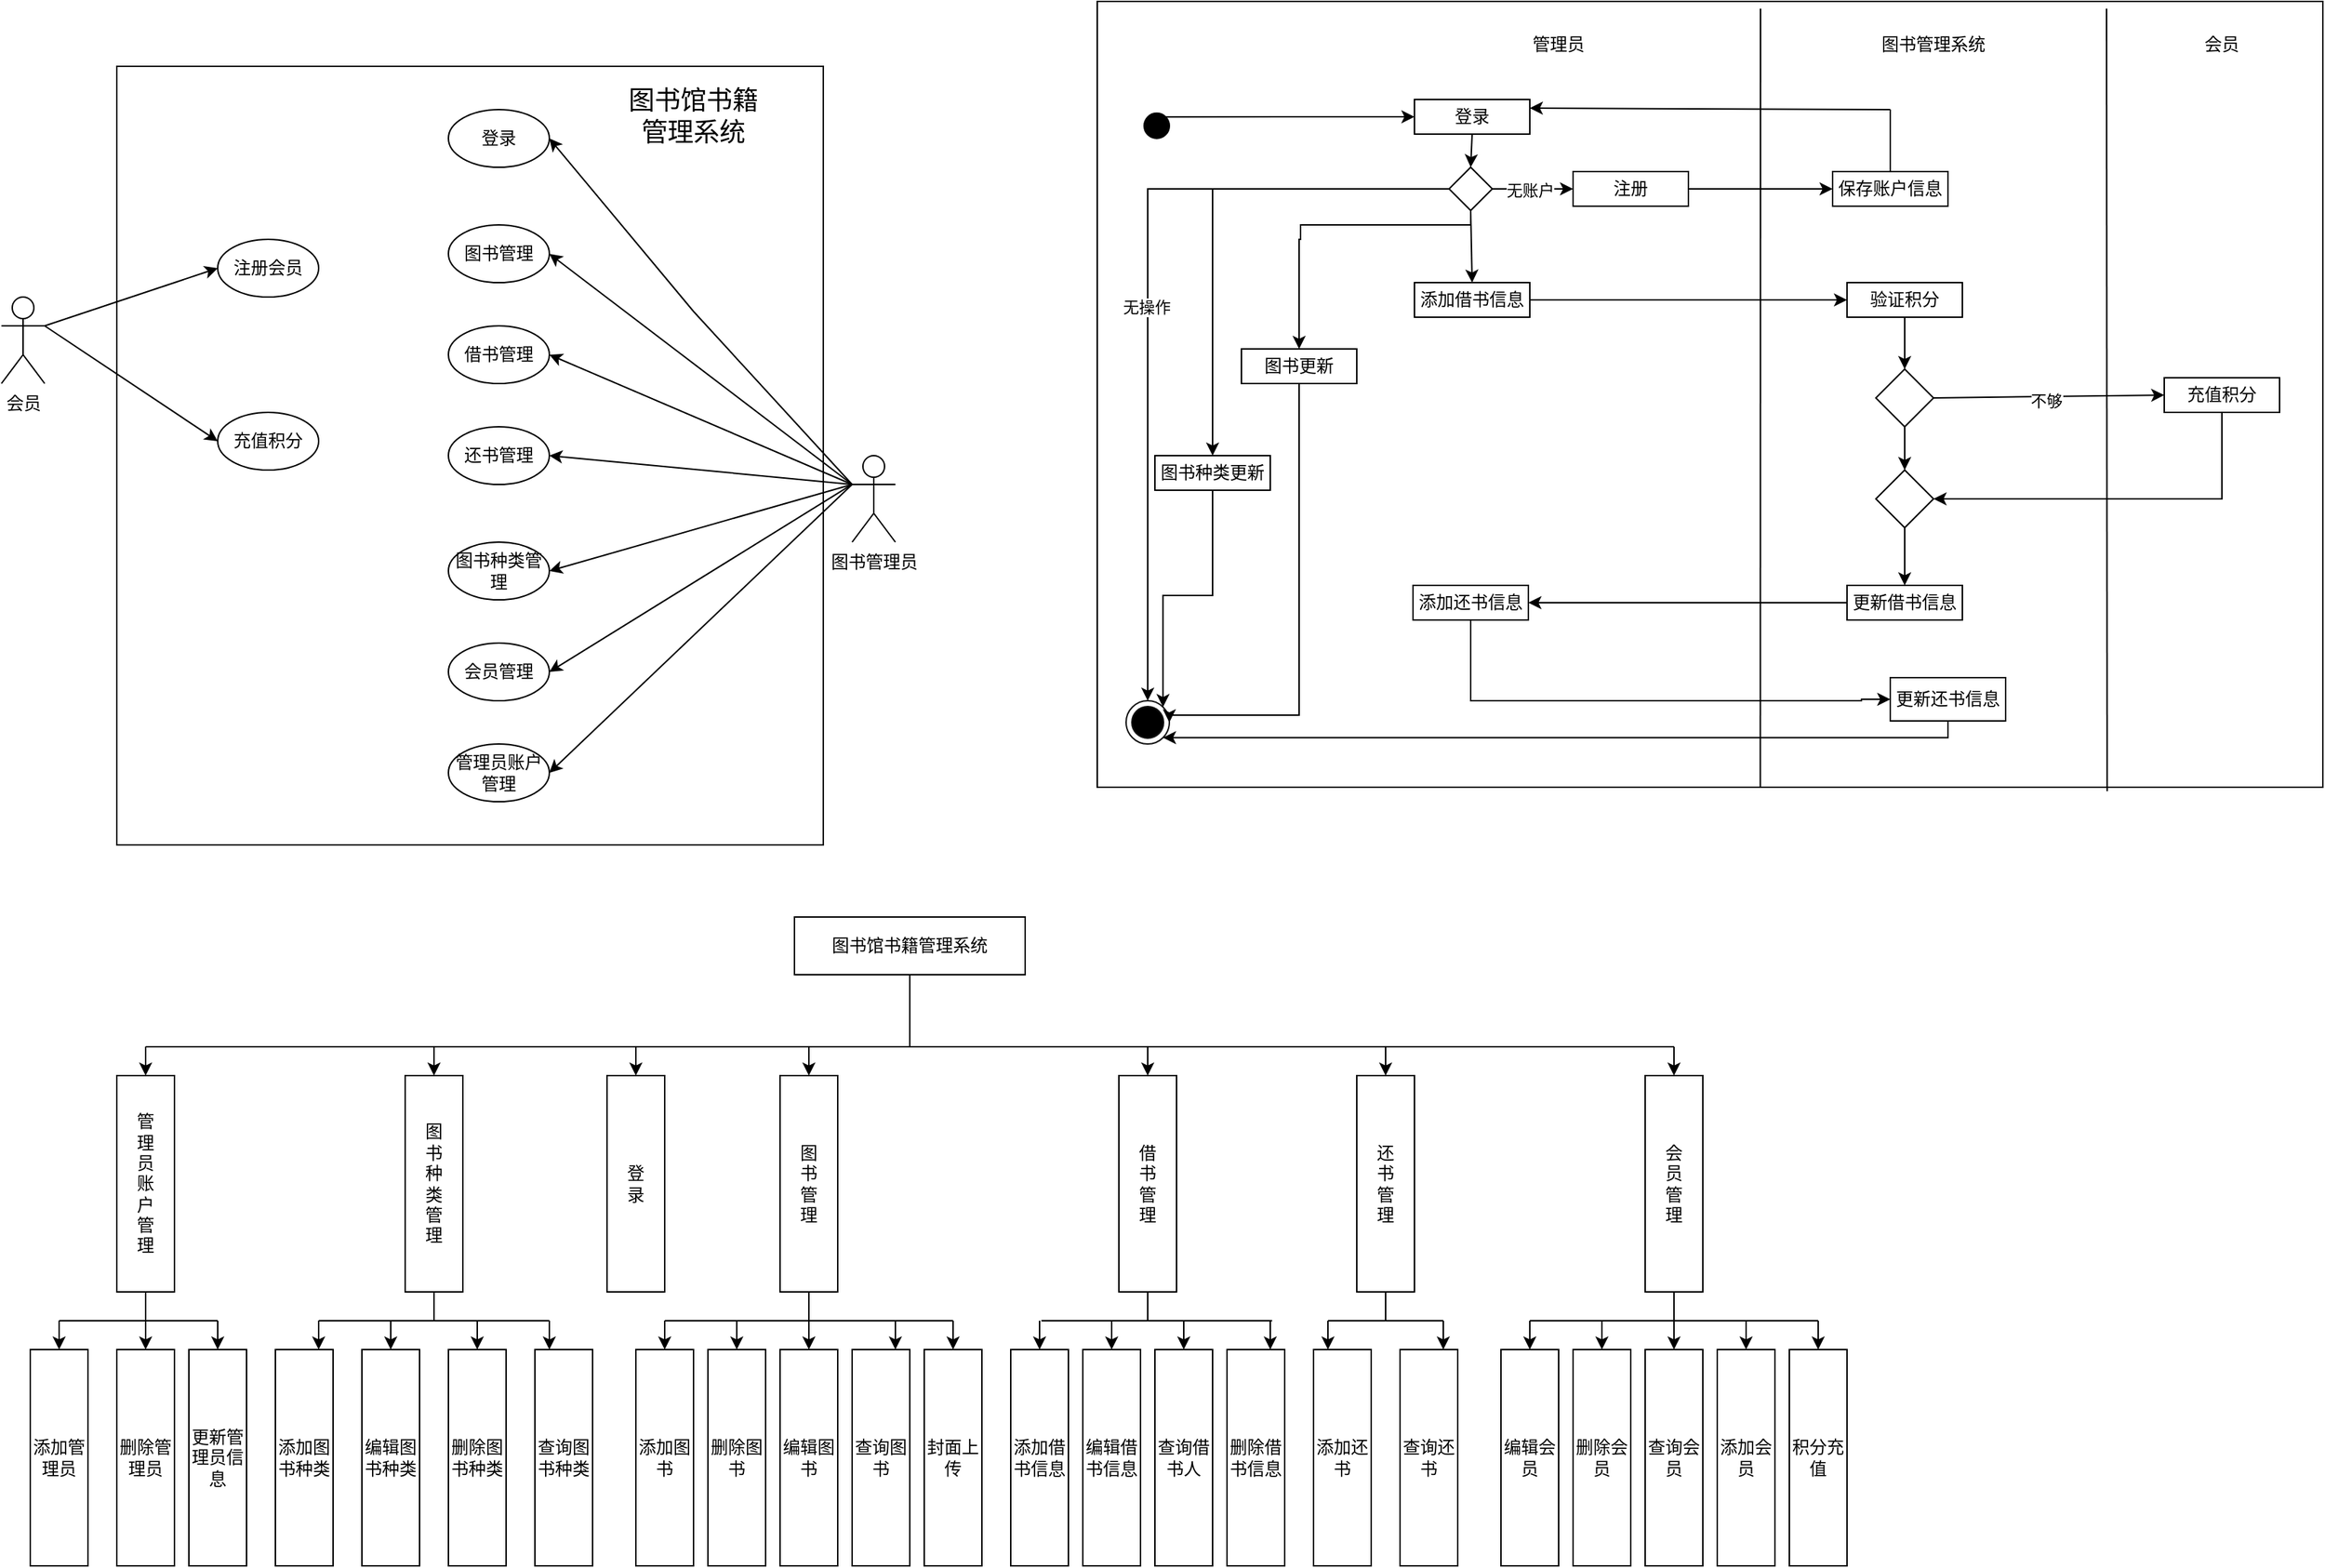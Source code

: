 <mxfile version="24.4.8" type="device">
  <diagram name="第 1 页" id="QSj9gNi2EI720A9MzcVT">
    <mxGraphModel dx="1507" dy="5390" grid="1" gridSize="10" guides="1" tooltips="1" connect="1" arrows="0" fold="1" page="1" pageScale="1" pageWidth="3300" pageHeight="4681" math="0" shadow="0">
      <root>
        <mxCell id="0" />
        <mxCell id="1" parent="0" />
        <mxCell id="DHYdU_vS-8Hj54yX8ZzH-95" value="" style="rounded=0;whiteSpace=wrap;html=1;" vertex="1" parent="1">
          <mxGeometry x="900" y="-5" width="850" height="545" as="geometry" />
        </mxCell>
        <mxCell id="DHYdU_vS-8Hj54yX8ZzH-37" value="" style="rounded=0;whiteSpace=wrap;html=1;" vertex="1" parent="1">
          <mxGeometry x="220" y="40" width="490" height="540" as="geometry" />
        </mxCell>
        <mxCell id="DHYdU_vS-8Hj54yX8ZzH-5" value="会员" style="shape=umlActor;verticalLabelPosition=bottom;verticalAlign=top;html=1;outlineConnect=0;" vertex="1" parent="1">
          <mxGeometry x="140" y="200" width="30" height="60" as="geometry" />
        </mxCell>
        <mxCell id="DHYdU_vS-8Hj54yX8ZzH-7" value="图书管理员" style="shape=umlActor;verticalLabelPosition=bottom;verticalAlign=top;html=1;outlineConnect=0;" vertex="1" parent="1">
          <mxGeometry x="730" y="310" width="30" height="60" as="geometry" />
        </mxCell>
        <mxCell id="DHYdU_vS-8Hj54yX8ZzH-8" value="" style="endArrow=classic;html=1;rounded=0;exitX=1;exitY=0.333;exitDx=0;exitDy=0;exitPerimeter=0;entryX=0;entryY=0.5;entryDx=0;entryDy=0;" edge="1" parent="1" source="DHYdU_vS-8Hj54yX8ZzH-5" target="DHYdU_vS-8Hj54yX8ZzH-10">
          <mxGeometry width="50" height="50" relative="1" as="geometry">
            <mxPoint x="280" y="190" as="sourcePoint" />
            <mxPoint x="288" y="190" as="targetPoint" />
          </mxGeometry>
        </mxCell>
        <mxCell id="DHYdU_vS-8Hj54yX8ZzH-10" value="注册会员" style="ellipse;whiteSpace=wrap;html=1;" vertex="1" parent="1">
          <mxGeometry x="290" y="160" width="70" height="40" as="geometry" />
        </mxCell>
        <mxCell id="DHYdU_vS-8Hj54yX8ZzH-15" value="" style="endArrow=classic;html=1;rounded=0;exitX=1;exitY=0.333;exitDx=0;exitDy=0;exitPerimeter=0;entryX=0;entryY=0.5;entryDx=0;entryDy=0;" edge="1" parent="1" source="DHYdU_vS-8Hj54yX8ZzH-5" target="DHYdU_vS-8Hj54yX8ZzH-16">
          <mxGeometry width="50" height="50" relative="1" as="geometry">
            <mxPoint x="160" y="410" as="sourcePoint" />
            <mxPoint x="210" y="360" as="targetPoint" />
          </mxGeometry>
        </mxCell>
        <mxCell id="DHYdU_vS-8Hj54yX8ZzH-16" value="充值积分" style="ellipse;whiteSpace=wrap;html=1;" vertex="1" parent="1">
          <mxGeometry x="290" y="280" width="70" height="40" as="geometry" />
        </mxCell>
        <mxCell id="DHYdU_vS-8Hj54yX8ZzH-20" value="图书管理" style="ellipse;whiteSpace=wrap;html=1;" vertex="1" parent="1">
          <mxGeometry x="450" y="150" width="70" height="40" as="geometry" />
        </mxCell>
        <mxCell id="DHYdU_vS-8Hj54yX8ZzH-21" value="借书管理" style="ellipse;whiteSpace=wrap;html=1;" vertex="1" parent="1">
          <mxGeometry x="450" y="220" width="70" height="40" as="geometry" />
        </mxCell>
        <mxCell id="DHYdU_vS-8Hj54yX8ZzH-22" value="还书管理" style="ellipse;whiteSpace=wrap;html=1;" vertex="1" parent="1">
          <mxGeometry x="450" y="290" width="70" height="40" as="geometry" />
        </mxCell>
        <mxCell id="DHYdU_vS-8Hj54yX8ZzH-23" value="图书种类管理&lt;span style=&quot;color: rgba(0, 0, 0, 0); font-family: monospace; font-size: 0px; text-align: start; text-wrap: nowrap;&quot;&gt;%3CmxGraphModel%3E%3Croot%3E%3CmxCell%20id%3D%220%22%2F%3E%3CmxCell%20id%3D%221%22%20parent%3D%220%22%2F%3E%3CmxCell%20id%3D%222%22%20value%3D%22%E5%80%9F%E4%B9%A6%E7%AE%A1%E7%90%86%22%20style%3D%22ellipse%3BwhiteSpace%3Dwrap%3Bhtml%3D1%3B%22%20vertex%3D%221%22%20parent%3D%221%22%3E%3CmxGeometry%20x%3D%22450%22%20y%3D%22220%22%20width%3D%2270%22%20height%3D%2240%22%20as%3D%22geometry%22%2F%3E%3C%2FmxCell%3E%3C%2Froot%3E%3C%2FmxGraphModel%3E&lt;/span&gt;" style="ellipse;whiteSpace=wrap;html=1;" vertex="1" parent="1">
          <mxGeometry x="450" y="370" width="70" height="40" as="geometry" />
        </mxCell>
        <mxCell id="DHYdU_vS-8Hj54yX8ZzH-24" value="会员管理" style="ellipse;whiteSpace=wrap;html=1;" vertex="1" parent="1">
          <mxGeometry x="450" y="440" width="70" height="40" as="geometry" />
        </mxCell>
        <mxCell id="DHYdU_vS-8Hj54yX8ZzH-25" value="登录" style="ellipse;whiteSpace=wrap;html=1;" vertex="1" parent="1">
          <mxGeometry x="450" y="70" width="70" height="40" as="geometry" />
        </mxCell>
        <mxCell id="DHYdU_vS-8Hj54yX8ZzH-26" value="管理员账户管理" style="ellipse;whiteSpace=wrap;html=1;" vertex="1" parent="1">
          <mxGeometry x="450" y="510" width="70" height="40" as="geometry" />
        </mxCell>
        <mxCell id="DHYdU_vS-8Hj54yX8ZzH-30" value="" style="endArrow=classic;html=1;rounded=0;exitX=0;exitY=0.333;exitDx=0;exitDy=0;exitPerimeter=0;entryX=1;entryY=0.5;entryDx=0;entryDy=0;" edge="1" parent="1" source="DHYdU_vS-8Hj54yX8ZzH-7" target="DHYdU_vS-8Hj54yX8ZzH-25">
          <mxGeometry width="50" height="50" relative="1" as="geometry">
            <mxPoint x="560" y="140" as="sourcePoint" />
            <mxPoint x="530" y="90" as="targetPoint" />
            <Array as="points">
              <mxPoint x="620" y="210" />
            </Array>
          </mxGeometry>
        </mxCell>
        <mxCell id="DHYdU_vS-8Hj54yX8ZzH-31" value="" style="endArrow=classic;html=1;rounded=0;exitX=0;exitY=0.333;exitDx=0;exitDy=0;exitPerimeter=0;entryX=1;entryY=0.5;entryDx=0;entryDy=0;" edge="1" parent="1" source="DHYdU_vS-8Hj54yX8ZzH-7" target="DHYdU_vS-8Hj54yX8ZzH-20">
          <mxGeometry width="50" height="50" relative="1" as="geometry">
            <mxPoint x="660" y="180" as="sourcePoint" />
            <mxPoint x="710" y="130" as="targetPoint" />
          </mxGeometry>
        </mxCell>
        <mxCell id="DHYdU_vS-8Hj54yX8ZzH-32" value="" style="endArrow=classic;html=1;rounded=0;exitX=0;exitY=0.333;exitDx=0;exitDy=0;exitPerimeter=0;entryX=1;entryY=0.5;entryDx=0;entryDy=0;" edge="1" parent="1" source="DHYdU_vS-8Hj54yX8ZzH-7" target="DHYdU_vS-8Hj54yX8ZzH-21">
          <mxGeometry width="50" height="50" relative="1" as="geometry">
            <mxPoint x="660" y="190" as="sourcePoint" />
            <mxPoint x="710" y="140" as="targetPoint" />
          </mxGeometry>
        </mxCell>
        <mxCell id="DHYdU_vS-8Hj54yX8ZzH-33" value="" style="endArrow=classic;html=1;rounded=0;exitX=0;exitY=0.333;exitDx=0;exitDy=0;exitPerimeter=0;entryX=1;entryY=0.5;entryDx=0;entryDy=0;" edge="1" parent="1" source="DHYdU_vS-8Hj54yX8ZzH-7" target="DHYdU_vS-8Hj54yX8ZzH-22">
          <mxGeometry width="50" height="50" relative="1" as="geometry">
            <mxPoint x="580" y="410" as="sourcePoint" />
            <mxPoint x="630" y="360" as="targetPoint" />
          </mxGeometry>
        </mxCell>
        <mxCell id="DHYdU_vS-8Hj54yX8ZzH-34" value="" style="endArrow=classic;html=1;rounded=0;exitX=0;exitY=0.333;exitDx=0;exitDy=0;exitPerimeter=0;entryX=1;entryY=0.5;entryDx=0;entryDy=0;" edge="1" parent="1" source="DHYdU_vS-8Hj54yX8ZzH-7" target="DHYdU_vS-8Hj54yX8ZzH-23">
          <mxGeometry width="50" height="50" relative="1" as="geometry">
            <mxPoint x="590" y="390" as="sourcePoint" />
            <mxPoint x="640" y="340" as="targetPoint" />
          </mxGeometry>
        </mxCell>
        <mxCell id="DHYdU_vS-8Hj54yX8ZzH-35" value="" style="endArrow=classic;html=1;rounded=0;exitX=0;exitY=0.333;exitDx=0;exitDy=0;exitPerimeter=0;entryX=1;entryY=0.5;entryDx=0;entryDy=0;" edge="1" parent="1" source="DHYdU_vS-8Hj54yX8ZzH-7" target="DHYdU_vS-8Hj54yX8ZzH-24">
          <mxGeometry width="50" height="50" relative="1" as="geometry">
            <mxPoint x="650" y="390" as="sourcePoint" />
            <mxPoint x="700" y="340" as="targetPoint" />
          </mxGeometry>
        </mxCell>
        <mxCell id="DHYdU_vS-8Hj54yX8ZzH-36" value="" style="endArrow=classic;html=1;rounded=0;exitX=0;exitY=0.333;exitDx=0;exitDy=0;exitPerimeter=0;entryX=1;entryY=0.5;entryDx=0;entryDy=0;" edge="1" parent="1" source="DHYdU_vS-8Hj54yX8ZzH-7" target="DHYdU_vS-8Hj54yX8ZzH-26">
          <mxGeometry width="50" height="50" relative="1" as="geometry">
            <mxPoint x="740" y="560" as="sourcePoint" />
            <mxPoint x="790" y="510" as="targetPoint" />
          </mxGeometry>
        </mxCell>
        <mxCell id="DHYdU_vS-8Hj54yX8ZzH-38" value="&lt;font style=&quot;font-size: 18px;&quot;&gt;图书馆书籍管理系统&lt;/font&gt;" style="text;html=1;align=center;verticalAlign=middle;whiteSpace=wrap;rounded=0;" vertex="1" parent="1">
          <mxGeometry x="570" y="60" width="100" height="30" as="geometry" />
        </mxCell>
        <mxCell id="DHYdU_vS-8Hj54yX8ZzH-39" value="" style="ellipse;whiteSpace=wrap;html=1;aspect=fixed;fillColor=#000000;" vertex="1" parent="1">
          <mxGeometry x="932.5" y="72.5" width="17.5" height="17.5" as="geometry" />
        </mxCell>
        <mxCell id="DHYdU_vS-8Hj54yX8ZzH-41" value="" style="ellipse;html=1;shape=endState;fillColor=#000000;strokeColor=#141414;" vertex="1" parent="1">
          <mxGeometry x="920" y="480" width="30" height="30" as="geometry" />
        </mxCell>
        <mxCell id="DHYdU_vS-8Hj54yX8ZzH-43" value="管理员" style="text;html=1;align=center;verticalAlign=middle;whiteSpace=wrap;rounded=0;" vertex="1" parent="1">
          <mxGeometry x="1190" y="10" width="60" height="30" as="geometry" />
        </mxCell>
        <mxCell id="DHYdU_vS-8Hj54yX8ZzH-44" value="图书管理系统" style="text;html=1;align=center;verticalAlign=middle;whiteSpace=wrap;rounded=0;" vertex="1" parent="1">
          <mxGeometry x="1440" y="10" width="80" height="30" as="geometry" />
        </mxCell>
        <mxCell id="DHYdU_vS-8Hj54yX8ZzH-45" value="会员" style="text;html=1;align=center;verticalAlign=middle;whiteSpace=wrap;rounded=0;" vertex="1" parent="1">
          <mxGeometry x="1640" y="10" width="80" height="30" as="geometry" />
        </mxCell>
        <mxCell id="DHYdU_vS-8Hj54yX8ZzH-46" value="" style="endArrow=classic;html=1;rounded=0;exitX=1;exitY=0;exitDx=0;exitDy=0;entryX=0;entryY=0.5;entryDx=0;entryDy=0;" edge="1" parent="1" source="DHYdU_vS-8Hj54yX8ZzH-39" target="DHYdU_vS-8Hj54yX8ZzH-47">
          <mxGeometry width="50" height="50" relative="1" as="geometry">
            <mxPoint x="960" y="80" as="sourcePoint" />
            <mxPoint x="1100" y="74" as="targetPoint" />
          </mxGeometry>
        </mxCell>
        <mxCell id="DHYdU_vS-8Hj54yX8ZzH-47" value="登录" style="rounded=0;whiteSpace=wrap;html=1;" vertex="1" parent="1">
          <mxGeometry x="1120" y="63" width="80" height="24" as="geometry" />
        </mxCell>
        <mxCell id="DHYdU_vS-8Hj54yX8ZzH-48" value="" style="endArrow=classic;html=1;rounded=0;exitX=0.5;exitY=1;exitDx=0;exitDy=0;entryX=0.5;entryY=0;entryDx=0;entryDy=0;" edge="1" parent="1" source="DHYdU_vS-8Hj54yX8ZzH-47" target="DHYdU_vS-8Hj54yX8ZzH-49">
          <mxGeometry width="50" height="50" relative="1" as="geometry">
            <mxPoint x="1240" y="250" as="sourcePoint" />
            <mxPoint x="1160" y="120" as="targetPoint" />
          </mxGeometry>
        </mxCell>
        <mxCell id="DHYdU_vS-8Hj54yX8ZzH-49" value="" style="rhombus;whiteSpace=wrap;html=1;" vertex="1" parent="1">
          <mxGeometry x="1144" y="110" width="30" height="30" as="geometry" />
        </mxCell>
        <mxCell id="DHYdU_vS-8Hj54yX8ZzH-51" value="" style="endArrow=classic;html=1;rounded=0;exitX=1;exitY=0.5;exitDx=0;exitDy=0;entryX=0;entryY=0.5;entryDx=0;entryDy=0;entryPerimeter=0;" edge="1" parent="1" source="DHYdU_vS-8Hj54yX8ZzH-49" target="DHYdU_vS-8Hj54yX8ZzH-52">
          <mxGeometry width="50" height="50" relative="1" as="geometry">
            <mxPoint x="1310" y="190" as="sourcePoint" />
            <mxPoint x="1220" y="125" as="targetPoint" />
          </mxGeometry>
        </mxCell>
        <mxCell id="DHYdU_vS-8Hj54yX8ZzH-53" value="无账户" style="edgeLabel;html=1;align=center;verticalAlign=middle;resizable=0;points=[];" vertex="1" connectable="0" parent="DHYdU_vS-8Hj54yX8ZzH-51">
          <mxGeometry x="-0.082" y="-1" relative="1" as="geometry">
            <mxPoint as="offset" />
          </mxGeometry>
        </mxCell>
        <mxCell id="DHYdU_vS-8Hj54yX8ZzH-52" value="注册" style="rounded=0;whiteSpace=wrap;html=1;" vertex="1" parent="1">
          <mxGeometry x="1230" y="113" width="80" height="24" as="geometry" />
        </mxCell>
        <mxCell id="DHYdU_vS-8Hj54yX8ZzH-56" value="" style="endArrow=classic;html=1;rounded=0;exitX=1;exitY=0.5;exitDx=0;exitDy=0;entryX=0;entryY=0.5;entryDx=0;entryDy=0;" edge="1" parent="1" source="DHYdU_vS-8Hj54yX8ZzH-52" target="DHYdU_vS-8Hj54yX8ZzH-57">
          <mxGeometry width="50" height="50" relative="1" as="geometry">
            <mxPoint x="1430" y="160" as="sourcePoint" />
            <mxPoint x="1420" y="125" as="targetPoint" />
          </mxGeometry>
        </mxCell>
        <mxCell id="DHYdU_vS-8Hj54yX8ZzH-57" value="保存账户信息" style="rounded=0;whiteSpace=wrap;html=1;" vertex="1" parent="1">
          <mxGeometry x="1410" y="113" width="80" height="24" as="geometry" />
        </mxCell>
        <mxCell id="DHYdU_vS-8Hj54yX8ZzH-59" value="" style="endArrow=none;html=1;rounded=0;exitX=0.5;exitY=0;exitDx=0;exitDy=0;" edge="1" parent="1" source="DHYdU_vS-8Hj54yX8ZzH-57">
          <mxGeometry width="50" height="50" relative="1" as="geometry">
            <mxPoint x="1440" y="80" as="sourcePoint" />
            <mxPoint x="1450" y="70" as="targetPoint" />
          </mxGeometry>
        </mxCell>
        <mxCell id="DHYdU_vS-8Hj54yX8ZzH-60" value="" style="endArrow=classic;html=1;rounded=0;entryX=1;entryY=0.25;entryDx=0;entryDy=0;" edge="1" parent="1" target="DHYdU_vS-8Hj54yX8ZzH-47">
          <mxGeometry width="50" height="50" relative="1" as="geometry">
            <mxPoint x="1450" y="70" as="sourcePoint" />
            <mxPoint x="1310" y="-20" as="targetPoint" />
          </mxGeometry>
        </mxCell>
        <mxCell id="DHYdU_vS-8Hj54yX8ZzH-61" value="" style="endArrow=classic;html=1;rounded=0;exitX=0.5;exitY=1;exitDx=0;exitDy=0;entryX=0.5;entryY=0;entryDx=0;entryDy=0;" edge="1" parent="1" source="DHYdU_vS-8Hj54yX8ZzH-49" target="DHYdU_vS-8Hj54yX8ZzH-75">
          <mxGeometry width="50" height="50" relative="1" as="geometry">
            <mxPoint x="1210" y="250" as="sourcePoint" />
            <mxPoint x="1160" y="180" as="targetPoint" />
          </mxGeometry>
        </mxCell>
        <mxCell id="DHYdU_vS-8Hj54yX8ZzH-63" value="" style="endArrow=classic;html=1;rounded=0;exitX=0;exitY=0.5;exitDx=0;exitDy=0;edgeStyle=orthogonalEdgeStyle;entryX=0.5;entryY=0;entryDx=0;entryDy=0;" edge="1" parent="1" source="DHYdU_vS-8Hj54yX8ZzH-49" target="DHYdU_vS-8Hj54yX8ZzH-41">
          <mxGeometry width="50" height="50" relative="1" as="geometry">
            <mxPoint x="1030" y="160" as="sourcePoint" />
            <mxPoint x="930" y="125" as="targetPoint" />
            <Array as="points">
              <mxPoint x="935" y="125" />
            </Array>
          </mxGeometry>
        </mxCell>
        <mxCell id="DHYdU_vS-8Hj54yX8ZzH-97" value="无操作" style="edgeLabel;html=1;align=center;verticalAlign=middle;resizable=0;points=[];" vertex="1" connectable="0" parent="DHYdU_vS-8Hj54yX8ZzH-63">
          <mxGeometry x="0.03" y="-1" relative="1" as="geometry">
            <mxPoint as="offset" />
          </mxGeometry>
        </mxCell>
        <mxCell id="DHYdU_vS-8Hj54yX8ZzH-66" value="" style="endArrow=classic;html=1;rounded=0;exitX=0;exitY=0.5;exitDx=0;exitDy=0;edgeStyle=orthogonalEdgeStyle;entryX=0.5;entryY=0;entryDx=0;entryDy=0;" edge="1" parent="1" source="DHYdU_vS-8Hj54yX8ZzH-49" target="DHYdU_vS-8Hj54yX8ZzH-67">
          <mxGeometry width="50" height="50" relative="1" as="geometry">
            <mxPoint x="1030" y="230" as="sourcePoint" />
            <mxPoint x="980" y="310" as="targetPoint" />
          </mxGeometry>
        </mxCell>
        <mxCell id="DHYdU_vS-8Hj54yX8ZzH-67" value="图书种类更新" style="rounded=0;whiteSpace=wrap;html=1;" vertex="1" parent="1">
          <mxGeometry x="940" y="310" width="80" height="24" as="geometry" />
        </mxCell>
        <mxCell id="DHYdU_vS-8Hj54yX8ZzH-70" value="" style="endArrow=classic;html=1;rounded=0;exitX=0.5;exitY=1;exitDx=0;exitDy=0;edgeStyle=orthogonalEdgeStyle;entryX=0.5;entryY=0;entryDx=0;entryDy=0;" edge="1" parent="1" source="DHYdU_vS-8Hj54yX8ZzH-49" target="DHYdU_vS-8Hj54yX8ZzH-71">
          <mxGeometry width="50" height="50" relative="1" as="geometry">
            <mxPoint x="1020" y="210" as="sourcePoint" />
            <mxPoint x="1040" y="230" as="targetPoint" />
            <Array as="points">
              <mxPoint x="1159" y="150" />
              <mxPoint x="1041" y="150" />
              <mxPoint x="1041" y="160" />
            </Array>
          </mxGeometry>
        </mxCell>
        <mxCell id="DHYdU_vS-8Hj54yX8ZzH-71" value="图书更新" style="rounded=0;whiteSpace=wrap;html=1;" vertex="1" parent="1">
          <mxGeometry x="1000" y="236" width="80" height="24" as="geometry" />
        </mxCell>
        <mxCell id="DHYdU_vS-8Hj54yX8ZzH-72" value="" style="endArrow=classic;html=1;rounded=0;exitX=0.5;exitY=1;exitDx=0;exitDy=0;edgeStyle=orthogonalEdgeStyle;entryX=1;entryY=0;entryDx=0;entryDy=0;" edge="1" parent="1" source="DHYdU_vS-8Hj54yX8ZzH-67" target="DHYdU_vS-8Hj54yX8ZzH-41">
          <mxGeometry width="50" height="50" relative="1" as="geometry">
            <mxPoint x="1040" y="380" as="sourcePoint" />
            <mxPoint x="980" y="500" as="targetPoint" />
          </mxGeometry>
        </mxCell>
        <mxCell id="DHYdU_vS-8Hj54yX8ZzH-73" value="" style="endArrow=classic;html=1;rounded=0;exitX=0.5;exitY=1;exitDx=0;exitDy=0;edgeStyle=orthogonalEdgeStyle;entryX=1;entryY=0.5;entryDx=0;entryDy=0;" edge="1" parent="1" source="DHYdU_vS-8Hj54yX8ZzH-71" target="DHYdU_vS-8Hj54yX8ZzH-41">
          <mxGeometry width="50" height="50" relative="1" as="geometry">
            <mxPoint x="1070" y="380" as="sourcePoint" />
            <mxPoint x="990" y="490" as="targetPoint" />
            <Array as="points">
              <mxPoint x="1040" y="490" />
              <mxPoint x="950" y="490" />
            </Array>
          </mxGeometry>
        </mxCell>
        <mxCell id="DHYdU_vS-8Hj54yX8ZzH-75" value="添加借书信息" style="rounded=0;whiteSpace=wrap;html=1;" vertex="1" parent="1">
          <mxGeometry x="1120" y="190" width="80" height="24" as="geometry" />
        </mxCell>
        <mxCell id="DHYdU_vS-8Hj54yX8ZzH-76" value="" style="endArrow=classic;html=1;rounded=0;exitX=1;exitY=0.5;exitDx=0;exitDy=0;entryX=0;entryY=0.5;entryDx=0;entryDy=0;" edge="1" parent="1" source="DHYdU_vS-8Hj54yX8ZzH-75" target="DHYdU_vS-8Hj54yX8ZzH-77">
          <mxGeometry width="50" height="50" relative="1" as="geometry">
            <mxPoint x="1320" y="250" as="sourcePoint" />
            <mxPoint x="1410" y="200" as="targetPoint" />
          </mxGeometry>
        </mxCell>
        <mxCell id="DHYdU_vS-8Hj54yX8ZzH-77" value="验证积分" style="rounded=0;whiteSpace=wrap;html=1;" vertex="1" parent="1">
          <mxGeometry x="1420" y="190" width="80" height="24" as="geometry" />
        </mxCell>
        <mxCell id="DHYdU_vS-8Hj54yX8ZzH-78" value="" style="endArrow=classic;html=1;rounded=0;entryX=0.5;entryY=0;entryDx=0;entryDy=0;" edge="1" parent="1" target="DHYdU_vS-8Hj54yX8ZzH-79">
          <mxGeometry width="50" height="50" relative="1" as="geometry">
            <mxPoint x="1460" y="360" as="sourcePoint" />
            <mxPoint x="1460" y="290" as="targetPoint" />
          </mxGeometry>
        </mxCell>
        <mxCell id="DHYdU_vS-8Hj54yX8ZzH-79" value="更新借书信息" style="rounded=0;whiteSpace=wrap;html=1;" vertex="1" parent="1">
          <mxGeometry x="1420" y="400" width="80" height="24" as="geometry" />
        </mxCell>
        <mxCell id="DHYdU_vS-8Hj54yX8ZzH-80" value="" style="rhombus;whiteSpace=wrap;html=1;" vertex="1" parent="1">
          <mxGeometry x="1440" y="250" width="40" height="40" as="geometry" />
        </mxCell>
        <mxCell id="DHYdU_vS-8Hj54yX8ZzH-81" value="" style="endArrow=classic;html=1;rounded=0;exitX=0.5;exitY=1;exitDx=0;exitDy=0;entryX=0.5;entryY=0;entryDx=0;entryDy=0;" edge="1" parent="1" source="DHYdU_vS-8Hj54yX8ZzH-77" target="DHYdU_vS-8Hj54yX8ZzH-80">
          <mxGeometry width="50" height="50" relative="1" as="geometry">
            <mxPoint x="1530" y="250" as="sourcePoint" />
            <mxPoint x="1580" y="200" as="targetPoint" />
          </mxGeometry>
        </mxCell>
        <mxCell id="DHYdU_vS-8Hj54yX8ZzH-83" value="" style="endArrow=classic;html=1;rounded=0;exitX=1;exitY=0.5;exitDx=0;exitDy=0;entryX=0;entryY=0.5;entryDx=0;entryDy=0;" edge="1" parent="1" source="DHYdU_vS-8Hj54yX8ZzH-80" target="DHYdU_vS-8Hj54yX8ZzH-84">
          <mxGeometry width="50" height="50" relative="1" as="geometry">
            <mxPoint x="1610" y="280" as="sourcePoint" />
            <mxPoint x="1640" y="270" as="targetPoint" />
          </mxGeometry>
        </mxCell>
        <mxCell id="DHYdU_vS-8Hj54yX8ZzH-88" value="不够" style="edgeLabel;html=1;align=center;verticalAlign=middle;resizable=0;points=[];" vertex="1" connectable="0" parent="DHYdU_vS-8Hj54yX8ZzH-83">
          <mxGeometry x="-0.034" y="-3" relative="1" as="geometry">
            <mxPoint as="offset" />
          </mxGeometry>
        </mxCell>
        <mxCell id="DHYdU_vS-8Hj54yX8ZzH-84" value="充值积分" style="rounded=0;whiteSpace=wrap;html=1;" vertex="1" parent="1">
          <mxGeometry x="1640" y="256" width="80" height="24" as="geometry" />
        </mxCell>
        <mxCell id="DHYdU_vS-8Hj54yX8ZzH-85" value="" style="endArrow=classic;html=1;rounded=0;exitX=0.5;exitY=1;exitDx=0;exitDy=0;edgeStyle=orthogonalEdgeStyle;entryX=1;entryY=0.5;entryDx=0;entryDy=0;" edge="1" parent="1" source="DHYdU_vS-8Hj54yX8ZzH-84" target="DHYdU_vS-8Hj54yX8ZzH-87">
          <mxGeometry width="50" height="50" relative="1" as="geometry">
            <mxPoint x="1730" y="380" as="sourcePoint" />
            <mxPoint x="1500" y="350" as="targetPoint" />
            <Array as="points">
              <mxPoint x="1680" y="340" />
            </Array>
          </mxGeometry>
        </mxCell>
        <mxCell id="DHYdU_vS-8Hj54yX8ZzH-86" value="" style="endArrow=classic;html=1;rounded=0;exitX=0.5;exitY=1;exitDx=0;exitDy=0;" edge="1" parent="1" source="DHYdU_vS-8Hj54yX8ZzH-80">
          <mxGeometry width="50" height="50" relative="1" as="geometry">
            <mxPoint x="1330" y="370" as="sourcePoint" />
            <mxPoint x="1460" y="320" as="targetPoint" />
          </mxGeometry>
        </mxCell>
        <mxCell id="DHYdU_vS-8Hj54yX8ZzH-87" value="" style="rhombus;whiteSpace=wrap;html=1;" vertex="1" parent="1">
          <mxGeometry x="1440" y="320" width="40" height="40" as="geometry" />
        </mxCell>
        <mxCell id="DHYdU_vS-8Hj54yX8ZzH-89" value="" style="endArrow=classic;html=1;rounded=0;exitX=0;exitY=0.5;exitDx=0;exitDy=0;entryX=1;entryY=0.5;entryDx=0;entryDy=0;" edge="1" parent="1" source="DHYdU_vS-8Hj54yX8ZzH-79" target="DHYdU_vS-8Hj54yX8ZzH-90">
          <mxGeometry width="50" height="50" relative="1" as="geometry">
            <mxPoint x="1140" y="430" as="sourcePoint" />
            <mxPoint x="1200" y="412" as="targetPoint" />
          </mxGeometry>
        </mxCell>
        <mxCell id="DHYdU_vS-8Hj54yX8ZzH-90" value="添加还书信息" style="rounded=0;whiteSpace=wrap;html=1;" vertex="1" parent="1">
          <mxGeometry x="1119" y="400" width="80" height="24" as="geometry" />
        </mxCell>
        <mxCell id="DHYdU_vS-8Hj54yX8ZzH-91" value="" style="endArrow=classic;html=1;rounded=0;exitX=0.5;exitY=1;exitDx=0;exitDy=0;edgeStyle=orthogonalEdgeStyle;entryX=0;entryY=0.5;entryDx=0;entryDy=0;" edge="1" parent="1" source="DHYdU_vS-8Hj54yX8ZzH-90" target="DHYdU_vS-8Hj54yX8ZzH-92">
          <mxGeometry width="50" height="50" relative="1" as="geometry">
            <mxPoint x="1190" y="560" as="sourcePoint" />
            <mxPoint x="1420" y="480" as="targetPoint" />
            <Array as="points">
              <mxPoint x="1159" y="480" />
              <mxPoint x="1430" y="480" />
            </Array>
          </mxGeometry>
        </mxCell>
        <mxCell id="DHYdU_vS-8Hj54yX8ZzH-92" value="更新还书信息" style="rounded=0;whiteSpace=wrap;html=1;" vertex="1" parent="1">
          <mxGeometry x="1450" y="464" width="80" height="30" as="geometry" />
        </mxCell>
        <mxCell id="DHYdU_vS-8Hj54yX8ZzH-94" value="" style="endArrow=classic;html=1;rounded=0;exitX=0.5;exitY=1;exitDx=0;exitDy=0;edgeStyle=orthogonalEdgeStyle;entryX=1;entryY=1;entryDx=0;entryDy=0;" edge="1" parent="1" source="DHYdU_vS-8Hj54yX8ZzH-92" target="DHYdU_vS-8Hj54yX8ZzH-41">
          <mxGeometry width="50" height="50" relative="1" as="geometry">
            <mxPoint x="1560" y="580" as="sourcePoint" />
            <mxPoint x="1490" y="520" as="targetPoint" />
          </mxGeometry>
        </mxCell>
        <mxCell id="DHYdU_vS-8Hj54yX8ZzH-99" value="" style="endArrow=none;html=1;rounded=0;exitX=0.541;exitY=1;exitDx=0;exitDy=0;exitPerimeter=0;" edge="1" parent="1" source="DHYdU_vS-8Hj54yX8ZzH-95">
          <mxGeometry width="50" height="50" relative="1" as="geometry">
            <mxPoint x="1310" y="50" as="sourcePoint" />
            <mxPoint x="1360" as="targetPoint" />
          </mxGeometry>
        </mxCell>
        <mxCell id="DHYdU_vS-8Hj54yX8ZzH-100" value="" style="endArrow=none;html=1;rounded=0;exitX=0.824;exitY=1.005;exitDx=0;exitDy=0;exitPerimeter=0;" edge="1" parent="1" source="DHYdU_vS-8Hj54yX8ZzH-95">
          <mxGeometry width="50" height="50" relative="1" as="geometry">
            <mxPoint x="1550" y="50" as="sourcePoint" />
            <mxPoint x="1600" as="targetPoint" />
          </mxGeometry>
        </mxCell>
        <mxCell id="DHYdU_vS-8Hj54yX8ZzH-101" value="图书馆书籍管理系统" style="rounded=0;whiteSpace=wrap;html=1;" vertex="1" parent="1">
          <mxGeometry x="690" y="630" width="160" height="40" as="geometry" />
        </mxCell>
        <mxCell id="DHYdU_vS-8Hj54yX8ZzH-102" value="" style="endArrow=none;html=1;rounded=0;entryX=0.5;entryY=1;entryDx=0;entryDy=0;" edge="1" parent="1" target="DHYdU_vS-8Hj54yX8ZzH-101">
          <mxGeometry width="50" height="50" relative="1" as="geometry">
            <mxPoint x="770" y="720" as="sourcePoint" />
            <mxPoint x="420" y="740" as="targetPoint" />
          </mxGeometry>
        </mxCell>
        <mxCell id="DHYdU_vS-8Hj54yX8ZzH-105" value="管&lt;div&gt;理&lt;/div&gt;&lt;div&gt;员&lt;/div&gt;&lt;div&gt;账&lt;/div&gt;&lt;div&gt;户&lt;/div&gt;&lt;div&gt;管&lt;/div&gt;&lt;div&gt;理&lt;/div&gt;" style="rounded=0;whiteSpace=wrap;html=1;" vertex="1" parent="1">
          <mxGeometry x="220" y="740" width="40" height="150" as="geometry" />
        </mxCell>
        <mxCell id="DHYdU_vS-8Hj54yX8ZzH-106" value="图&lt;div&gt;书&lt;/div&gt;&lt;div&gt;种&lt;/div&gt;&lt;div&gt;类&lt;/div&gt;&lt;div&gt;管&lt;/div&gt;&lt;div&gt;理&lt;/div&gt;" style="rounded=0;whiteSpace=wrap;html=1;" vertex="1" parent="1">
          <mxGeometry x="420" y="740" width="40" height="150" as="geometry" />
        </mxCell>
        <mxCell id="DHYdU_vS-8Hj54yX8ZzH-107" value="图&lt;div&gt;书&lt;/div&gt;&lt;div&gt;管&lt;/div&gt;&lt;div&gt;理&lt;/div&gt;" style="rounded=0;whiteSpace=wrap;html=1;" vertex="1" parent="1">
          <mxGeometry x="680" y="740" width="40" height="150" as="geometry" />
        </mxCell>
        <mxCell id="DHYdU_vS-8Hj54yX8ZzH-108" value="借&lt;div&gt;书&lt;/div&gt;&lt;div&gt;管&lt;/div&gt;&lt;div&gt;理&lt;/div&gt;" style="rounded=0;whiteSpace=wrap;html=1;" vertex="1" parent="1">
          <mxGeometry x="915" y="740" width="40" height="150" as="geometry" />
        </mxCell>
        <mxCell id="DHYdU_vS-8Hj54yX8ZzH-109" value="还&lt;div&gt;书&lt;/div&gt;&lt;div&gt;管&lt;/div&gt;&lt;div&gt;理&lt;/div&gt;" style="rounded=0;whiteSpace=wrap;html=1;" vertex="1" parent="1">
          <mxGeometry x="1080" y="740" width="40" height="150" as="geometry" />
        </mxCell>
        <mxCell id="DHYdU_vS-8Hj54yX8ZzH-110" value="会&lt;div&gt;员&lt;/div&gt;&lt;div&gt;管&lt;/div&gt;&lt;div&gt;理&lt;/div&gt;" style="rounded=0;whiteSpace=wrap;html=1;" vertex="1" parent="1">
          <mxGeometry x="1280" y="740" width="40" height="150" as="geometry" />
        </mxCell>
        <mxCell id="DHYdU_vS-8Hj54yX8ZzH-111" value="" style="endArrow=none;html=1;rounded=0;" edge="1" parent="1">
          <mxGeometry width="50" height="50" relative="1" as="geometry">
            <mxPoint x="240" y="720" as="sourcePoint" />
            <mxPoint x="1300" y="720" as="targetPoint" />
          </mxGeometry>
        </mxCell>
        <mxCell id="DHYdU_vS-8Hj54yX8ZzH-113" value="" style="endArrow=classic;html=1;rounded=0;entryX=0.5;entryY=0;entryDx=0;entryDy=0;" edge="1" parent="1" target="DHYdU_vS-8Hj54yX8ZzH-105">
          <mxGeometry width="50" height="50" relative="1" as="geometry">
            <mxPoint x="240" y="720" as="sourcePoint" />
            <mxPoint x="130" y="750" as="targetPoint" />
          </mxGeometry>
        </mxCell>
        <mxCell id="DHYdU_vS-8Hj54yX8ZzH-114" value="" style="endArrow=classic;html=1;rounded=0;entryX=0.5;entryY=0;entryDx=0;entryDy=0;" edge="1" parent="1" target="DHYdU_vS-8Hj54yX8ZzH-106">
          <mxGeometry width="50" height="50" relative="1" as="geometry">
            <mxPoint x="440" y="720" as="sourcePoint" />
            <mxPoint x="140" y="760" as="targetPoint" />
          </mxGeometry>
        </mxCell>
        <mxCell id="DHYdU_vS-8Hj54yX8ZzH-136" value="" style="endArrow=none;html=1;rounded=0;entryX=0.5;entryY=1;entryDx=0;entryDy=0;" edge="1" parent="1" target="DHYdU_vS-8Hj54yX8ZzH-105">
          <mxGeometry width="50" height="50" relative="1" as="geometry">
            <mxPoint x="240" y="910" as="sourcePoint" />
            <mxPoint x="170" y="940" as="targetPoint" />
          </mxGeometry>
        </mxCell>
        <mxCell id="DHYdU_vS-8Hj54yX8ZzH-137" value="" style="endArrow=none;html=1;rounded=0;" edge="1" parent="1">
          <mxGeometry width="50" height="50" relative="1" as="geometry">
            <mxPoint x="180" y="910" as="sourcePoint" />
            <mxPoint x="290" y="910" as="targetPoint" />
          </mxGeometry>
        </mxCell>
        <mxCell id="DHYdU_vS-8Hj54yX8ZzH-138" value="添加管理员" style="rounded=0;whiteSpace=wrap;html=1;" vertex="1" parent="1">
          <mxGeometry x="160" y="930" width="40" height="150" as="geometry" />
        </mxCell>
        <mxCell id="DHYdU_vS-8Hj54yX8ZzH-139" value="删除管理员&lt;span style=&quot;color: rgba(0, 0, 0, 0); font-family: monospace; font-size: 0px; text-align: start; text-wrap: nowrap;&quot;&gt;%3CmxGraphModel%3E%3Croot%3E%3CmxCell%20id%3D%220%22%2F%3E%3CmxCell%20id%3D%221%22%20parent%3D%220%22%2F%3E%3CmxCell%20id%3D%222%22%20value%3D%22%E6%B7%BB%E5%8A%A0%E7%AE%A1%E7%90%86%E5%91%98%22%20style%3D%22rounded%3D0%3BwhiteSpace%3Dwrap%3Bhtml%3D1%3B%22%20vertex%3D%221%22%20parent%3D%221%22%3E%3CmxGeometry%20x%3D%22180%22%20y%3D%22930%22%20width%3D%2240%22%20height%3D%22150%22%20as%3D%22geometry%22%2F%3E%3C%2FmxCell%3E%3C%2Froot%3E%3C%2FmxGraphModel%3E&lt;/span&gt;" style="rounded=0;whiteSpace=wrap;html=1;" vertex="1" parent="1">
          <mxGeometry x="220" y="930" width="40" height="150" as="geometry" />
        </mxCell>
        <mxCell id="DHYdU_vS-8Hj54yX8ZzH-140" value="更新管理员信息&lt;span style=&quot;color: rgba(0, 0, 0, 0); font-family: monospace; font-size: 0px; text-align: start; text-wrap: nowrap;&quot;&gt;%3CmxGraphModel%3E%3Croot%3E%3CmxCell%20id%3D%220%22%2F%3E%3CmxCell%20id%3D%221%22%20parent%3D%220%22%2F%3E%3CmxCell%20id%3D%222%22%20value%3D%22%E6%B7%BB%E5%8A%A0%E7%AE%A1%E7%90%86%E5%91%98%22%20style%3D%22rounded%3D0%3BwhiteSpace%3Dwrap%3Bhtml%3D1%3B%22%20vertex%3D%221%22%20parent%3D%221%22%3E%3CmxGeometry%20x%3D%22180%22%20y%3D%22930%22%20width%3D%2240%22%20height%3D%22150%22%20as%3D%22geometry%22%2F%3E%3C%2FmxCell%3E%3C%2Froot%3E%3C%2FmxGraphModel%3E&lt;/span&gt;" style="rounded=0;whiteSpace=wrap;html=1;" vertex="1" parent="1">
          <mxGeometry x="270" y="930" width="40" height="150" as="geometry" />
        </mxCell>
        <mxCell id="DHYdU_vS-8Hj54yX8ZzH-141" value="添加图书种类&lt;span style=&quot;color: rgba(0, 0, 0, 0); font-family: monospace; font-size: 0px; text-align: start; text-wrap: nowrap;&quot;&gt;%3CmxGraphModel%3E%3Croot%3E%3CmxCell%20id%3D%220%22%2F%3E%3CmxCell%20id%3D%221%22%20parent%3D%220%22%2F%3E%3CmxCell%20id%3D%222%22%20value%3D%22%E6%9B%B4%E6%96%B0%E7%AE%A1%E7%90%86%E5%91%98%E4%BF%A1%E6%81%AF%26lt%3Bspan%20style%3D%26quot%3Bcolor%3A%20rgba(0%2C%200%2C%200%2C%200)%3B%20font-family%3A%20monospace%3B%20font-size%3A%200px%3B%20text-align%3A%20start%3B%20text-wrap%3A%20nowrap%3B%26quot%3B%26gt%3B%253CmxGraphModel%253E%253Croot%253E%253CmxCell%2520id%253D%25220%2522%252F%253E%253CmxCell%2520id%253D%25221%2522%2520parent%253D%25220%2522%252F%253E%253CmxCell%2520id%253D%25222%2522%2520value%253D%2522%25E6%25B7%25BB%25E5%258A%25A0%25E7%25AE%25A1%25E7%2590%2586%25E5%2591%2598%2522%2520style%253D%2522rounded%253D0%253BwhiteSpace%253Dwrap%253Bhtml%253D1%253B%2522%2520vertex%253D%25221%2522%2520parent%253D%25221%2522%253E%253CmxGeometry%2520x%253D%2522180%2522%2520y%253D%2522930%2522%2520width%253D%252240%2522%2520height%253D%2522150%2522%2520as%253D%2522geometry%2522%252F%253E%253C%252FmxCell%253E%253C%252Froot%253E%253C%252FmxGraphModel%253E%26lt%3B%2Fspan%26gt%3B%22%20style%3D%22rounded%3D0%3BwhiteSpace%3Dwrap%3Bhtml%3D1%3B%22%20vertex%3D%221%22%20parent%3D%221%22%3E%3CmxGeometry%20x%3D%22270%22%20y%3D%22930%22%20width%3D%2240%22%20height%3D%22150%22%20as%3D%22geometry%22%2F%3E%3C%2FmxCell%3E%3C%2Froot%3E%3C%2FmxGraphModel%3E&lt;/span&gt;" style="rounded=0;whiteSpace=wrap;html=1;" vertex="1" parent="1">
          <mxGeometry x="330" y="930" width="40" height="150" as="geometry" />
        </mxCell>
        <mxCell id="DHYdU_vS-8Hj54yX8ZzH-142" value="编辑图书种类&lt;span style=&quot;color: rgba(0, 0, 0, 0); font-family: monospace; font-size: 0px; text-align: start; text-wrap: nowrap;&quot;&gt;%3CmxGraphModel%3E%3Croot%3E%3CmxCell%20id%3D%220%22%2F%3E%3CmxCell%20id%3D%221%22%20parent%3D%220%22%2F%3E%3CmxCell%20id%3D%222%22%20value%3D%22%E6%9B%B4%E6%96%B0%E7%AE%A1%E7%90%86%E5%91%98%E4%BF%A1%E6%81%AF%26lt%3Bspan%20style%3D%26quot%3Bcolor%3A%20rgba(0%2C%200%2C%200%2C%200)%3B%20font-family%3A%20monospace%3B%20font-size%3A%200px%3B%20text-align%3A%20start%3B%20text-wrap%3A%20nowrap%3B%26quot%3B%26gt%3B%253CmxGraphModel%253E%253Croot%253E%253CmxCell%2520id%253D%25220%2522%252F%253E%253CmxCell%2520id%253D%25221%2522%2520parent%253D%25220%2522%252F%253E%253CmxCell%2520id%253D%25222%2522%2520value%253D%2522%25E6%25B7%25BB%25E5%258A%25A0%25E7%25AE%25A1%25E7%2590%2586%25E5%2591%2598%2522%2520style%253D%2522rounded%253D0%253BwhiteSpace%253Dwrap%253Bhtml%253D1%253B%2522%2520vertex%253D%25221%2522%2520parent%253D%25221%2522%253E%253CmxGeometry%2520x%253D%2522180%2522%2520y%253D%2522930%2522%2520width%253D%252240%2522%2520height%253D%2522150%2522%2520as%253D%2522geometry%2522%252F%253E%253C%252FmxCell%253E%253C%252Froot%253E%253C%252FmxGraphModel%253E%26lt%3B%2Fspan%26gt%3B%22%20style%3D%22rounded%3D0%3BwhiteSpace%3Dwrap%3Bhtml%3D1%3B%22%20vertex%3D%221%22%20parent%3D%221%22%3E%3CmxGeometry%20x%3D%22270%22%20y%3D%22930%22%20width%3D%2240%22%20height%3D%22150%22%20as%3D%22geometry%22%2F%3E%3C%2FmxCell%3E%3C%2Froot%3E%3C%2FmxGraphModel%3E&lt;/span&gt;" style="rounded=0;whiteSpace=wrap;html=1;" vertex="1" parent="1">
          <mxGeometry x="390" y="930" width="40" height="150" as="geometry" />
        </mxCell>
        <mxCell id="DHYdU_vS-8Hj54yX8ZzH-143" value="删除图书种类&lt;span style=&quot;color: rgba(0, 0, 0, 0); font-family: monospace; font-size: 0px; text-align: start; text-wrap: nowrap;&quot;&gt;%3CmxGraphModel%3E%3Croot%3E%3CmxCell%20id%3D%220%22%2F%3E%3CmxCell%20id%3D%221%22%20parent%3D%220%22%2F%3E%3CmxCell%20id%3D%222%22%20value%3D%22%E6%9B%B4%E6%96%B0%E7%AE%A1%E7%90%86%E5%91%98%E4%BF%A1%E6%81%AF%26lt%3Bspan%20style%3D%26quot%3Bcolor%3A%20rgba(0%2C%200%2C%200%2C%200)%3B%20font-family%3A%20monospace%3B%20font-size%3A%200px%3B%20text-align%3A%20start%3B%20text-wrap%3A%20nowrap%3B%26quot%3B%26gt%3B%253CmxGraphModel%253E%253Croot%253E%253CmxCell%2520id%253D%25220%2522%252F%253E%253CmxCell%2520id%253D%25221%2522%2520parent%253D%25220%2522%252F%253E%253CmxCell%2520id%253D%25222%2522%2520value%253D%2522%25E6%25B7%25BB%25E5%258A%25A0%25E7%25AE%25A1%25E7%2590%2586%25E5%2591%2598%2522%2520style%253D%2522rounded%253D0%253BwhiteSpace%253Dwrap%253Bhtml%253D1%253B%2522%2520vertex%253D%25221%2522%2520parent%253D%25221%2522%253E%253CmxGeometry%2520x%253D%2522180%2522%2520y%253D%2522930%2522%2520width%253D%252240%2522%2520height%253D%2522150%2522%2520as%253D%2522geometry%2522%252F%253E%253C%252FmxCell%253E%253C%252Froot%253E%253C%252FmxGraphModel%253E%26lt%3B%2Fspan%26gt%3B%22%20style%3D%22rounded%3D0%3BwhiteSpace%3Dwrap%3Bhtml%3D1%3B%22%20vertex%3D%221%22%20parent%3D%221%22%3E%3CmxGeometry%20x%3D%22270%22%20y%3D%22930%22%20width%3D%2240%22%20height%3D%22150%22%20as%3D%22geometry%22%2F%3E%3C%2FmxCell%3E%3C%2Froot%3E%3C%2FmxGraphModel%3E&lt;/span&gt;" style="rounded=0;whiteSpace=wrap;html=1;" vertex="1" parent="1">
          <mxGeometry x="450" y="930" width="40" height="150" as="geometry" />
        </mxCell>
        <mxCell id="DHYdU_vS-8Hj54yX8ZzH-144" value="查询图书种类&lt;span style=&quot;color: rgba(0, 0, 0, 0); font-family: monospace; font-size: 0px; text-align: start; text-wrap: nowrap;&quot;&gt;%3CmxGraphModel%3E%3Croot%3E%3CmxCell%20id%3D%220%22%2F%3E%3CmxCell%20id%3D%221%22%20parent%3D%220%22%2F%3E%3CmxCell%20id%3D%222%22%20value%3D%22%E6%9B%B4%E6%96%B0%E7%AE%A1%E7%90%86%E5%91%98%E4%BF%A1%E6%81%AF%26lt%3Bspan%20style%3D%26quot%3Bcolor%3A%20rgba(0%2C%200%2C%200%2C%200)%3B%20font-family%3A%20monospace%3B%20font-size%3A%200px%3B%20text-align%3A%20start%3B%20text-wrap%3A%20nowrap%3B%26quot%3B%26gt%3B%253CmxGraphModel%253E%253Croot%253E%253CmxCell%2520id%253D%25220%2522%252F%253E%253CmxCell%2520id%253D%25221%2522%2520parent%253D%25220%2522%252F%253E%253CmxCell%2520id%253D%25222%2522%2520value%253D%2522%25E6%25B7%25BB%25E5%258A%25A0%25E7%25AE%25A1%25E7%2590%2586%25E5%2591%2598%2522%2520style%253D%2522rounded%253D0%253BwhiteSpace%253Dwrap%253Bhtml%253D1%253B%2522%2520vertex%253D%25221%2522%2520parent%253D%25221%2522%253E%253CmxGeometry%2520x%253D%2522180%2522%2520y%253D%2522930%2522%2520width%253D%252240%2522%2520height%253D%2522150%2522%2520as%253D%2522geometry%2522%252F%253E%253C%252FmxCell%253E%253C%252Froot%253E%253C%252FmxGraphModel%253E%26lt%3B%2Fspan%26gt%3B%22%20style%3D%22rounded%3D0%3BwhiteSpace%3Dwrap%3Bhtml%3D1%3B%22%20vertex%3D%221%22%20parent%3D%221%22%3E%3CmxGeometry%20x%3D%22270%22%20y%3D%22930%22%20width%3D%2240%22%20height%3D%22150%22%20as%3D%22geometry%22%2F%3E%3C%2FmxCell%3E%3C%2Froot%3E%3C%2FmxGraphModel%3E&lt;/span&gt;" style="rounded=0;whiteSpace=wrap;html=1;" vertex="1" parent="1">
          <mxGeometry x="510" y="930" width="40" height="150" as="geometry" />
        </mxCell>
        <mxCell id="DHYdU_vS-8Hj54yX8ZzH-145" value="添加图书&lt;span style=&quot;color: rgba(0, 0, 0, 0); font-family: monospace; font-size: 0px; text-align: start; text-wrap: nowrap;&quot;&gt;%3CmxGraphModel%3E%3Croot%3E%3CmxCell%20id%3D%220%22%2F%3E%3CmxCell%20id%3D%221%22%20parent%3D%220%22%2F%3E%3CmxCell%20id%3D%222%22%20value%3D%22%E6%9B%B4%E6%96%B0%E7%AE%A1%E7%90%86%E5%91%98%E4%BF%A1%E6%81%AF%26lt%3Bspan%20style%3D%26quot%3Bcolor%3A%20rgba(0%2C%200%2C%200%2C%200)%3B%20font-family%3A%20monospace%3B%20font-size%3A%200px%3B%20text-align%3A%20start%3B%20text-wrap%3A%20nowrap%3B%26quot%3B%26gt%3B%253CmxGraphModel%253E%253Croot%253E%253CmxCell%2520id%253D%25220%2522%252F%253E%253CmxCell%2520id%253D%25221%2522%2520parent%253D%25220%2522%252F%253E%253CmxCell%2520id%253D%25222%2522%2520value%253D%2522%25E6%25B7%25BB%25E5%258A%25A0%25E7%25AE%25A1%25E7%2590%2586%25E5%2591%2598%2522%2520style%253D%2522rounded%253D0%253BwhiteSpace%253Dwrap%253Bhtml%253D1%253B%2522%2520vertex%253D%25221%2522%2520parent%253D%25221%2522%253E%253CmxGeometry%2520x%253D%2522180%2522%2520y%253D%2522930%2522%2520width%253D%252240%2522%2520height%253D%2522150%2522%2520as%253D%2522geometry%2522%252F%253E%253C%252FmxCell%253E%253C%252Froot%253E%253C%252FmxGraphModel%253E%26lt%3B%2Fspan%26gt%3B%22%20style%3D%22rounded%3D0%3BwhiteSpace%3Dwrap%3Bhtml%3D1%3B%22%20vertex%3D%221%22%20parent%3D%221%22%3E%3CmxGeometry%20x%3D%22270%22%20y%3D%22930%22%20width%3D%2240%22%20height%3D%22150%22%20as%3D%22geometry%22%2F%3E%3C%2FmxCell%3E%3C%2Froot%3E%3C%2FmxGraphModel%3E&lt;/span&gt;" style="rounded=0;whiteSpace=wrap;html=1;" vertex="1" parent="1">
          <mxGeometry x="580" y="930" width="40" height="150" as="geometry" />
        </mxCell>
        <mxCell id="DHYdU_vS-8Hj54yX8ZzH-146" value="删除图书&lt;span style=&quot;color: rgba(0, 0, 0, 0); font-family: monospace; font-size: 0px; text-align: start; text-wrap: nowrap;&quot;&gt;%3CmxGraphModel%3E%3Croot%3E%3CmxCell%20id%3D%220%22%2F%3E%3CmxCell%20id%3D%221%22%20parent%3D%220%22%2F%3E%3CmxCell%20id%3D%222%22%20value%3D%22%E6%9B%B4%E6%96%B0%E7%AE%A1%E7%90%86%E5%91%98%E4%BF%A1%E6%81%AF%26lt%3Bspan%20style%3D%26quot%3Bcolor%3A%20rgba(0%2C%200%2C%200%2C%200)%3B%20font-family%3A%20monospace%3B%20font-size%3A%200px%3B%20text-align%3A%20start%3B%20text-wrap%3A%20nowrap%3B%26quot%3B%26gt%3B%253CmxGraphModel%253E%253Croot%253E%253CmxCell%2520id%253D%25220%2522%252F%253E%253CmxCell%2520id%253D%25221%2522%2520parent%253D%25220%2522%252F%253E%253CmxCell%2520id%253D%25222%2522%2520value%253D%2522%25E6%25B7%25BB%25E5%258A%25A0%25E7%25AE%25A1%25E7%2590%2586%25E5%2591%2598%2522%2520style%253D%2522rounded%253D0%253BwhiteSpace%253Dwrap%253Bhtml%253D1%253B%2522%2520vertex%253D%25221%2522%2520parent%253D%25221%2522%253E%253CmxGeometry%2520x%253D%2522180%2522%2520y%253D%2522930%2522%2520width%253D%252240%2522%2520height%253D%2522150%2522%2520as%253D%2522geometry%2522%252F%253E%253C%252FmxCell%253E%253C%252Froot%253E%253C%252FmxGraphModel%253E%26lt%3B%2Fspan%26gt%3B%22%20style%3D%22rounded%3D0%3BwhiteSpace%3Dwrap%3Bhtml%3D1%3B%22%20vertex%3D%221%22%20parent%3D%221%22%3E%3CmxGeometry%20x%3D%22270%22%20y%3D%22930%22%20width%3D%2240%22%20height%3D%22150%22%20as%3D%22geometry%22%2F%3E%3C%2FmxCell%3E%3C%2Froot%3E%3C%2FmxGraphModel%3E&lt;/span&gt;" style="rounded=0;whiteSpace=wrap;html=1;" vertex="1" parent="1">
          <mxGeometry x="630" y="930" width="40" height="150" as="geometry" />
        </mxCell>
        <mxCell id="DHYdU_vS-8Hj54yX8ZzH-147" value="编辑图书&lt;span style=&quot;color: rgba(0, 0, 0, 0); font-family: monospace; font-size: 0px; text-align: start; text-wrap: nowrap;&quot;&gt;%3CmxGraphModel%3E%3Croot%3E%3CmxCell%20id%3D%220%22%2F%3E%3CmxCell%20id%3D%221%22%20parent%3D%220%22%2F%3E%3CmxCell%20id%3D%222%22%20value%3D%22%E6%9B%B4%E6%96%B0%E7%AE%A1%E7%90%86%E5%91%98%E4%BF%A1%E6%81%AF%26lt%3Bspan%20style%3D%26quot%3Bcolor%3A%20rgba(0%2C%200%2C%200%2C%200)%3B%20font-family%3A%20monospace%3B%20font-size%3A%200px%3B%20text-align%3A%20start%3B%20text-wrap%3A%20nowrap%3B%26quot%3B%26gt%3B%253CmxGraphModel%253E%253Croot%253E%253CmxCell%2520id%253D%25220%2522%252F%253E%253CmxCell%2520id%253D%25221%2522%2520parent%253D%25220%2522%252F%253E%253CmxCell%2520id%253D%25222%2522%2520value%253D%2522%25E6%25B7%25BB%25E5%258A%25A0%25E7%25AE%25A1%25E7%2590%2586%25E5%2591%2598%2522%2520style%253D%2522rounded%253D0%253BwhiteSpace%253Dwrap%253Bhtml%253D1%253B%2522%2520vertex%253D%25221%2522%2520parent%253D%25221%2522%253E%253CmxGeometry%2520x%253D%2522180%2522%2520y%253D%2522930%2522%2520width%253D%252240%2522%2520height%253D%2522150%2522%2520as%253D%2522geometry%2522%252F%253E%253C%252FmxCell%253E%253C%252Froot%253E%253C%252FmxGraphModel%253E%26lt%3B%2Fspan%26gt%3B%22%20style%3D%22rounded%3D0%3BwhiteSpace%3Dwrap%3Bhtml%3D1%3B%22%20vertex%3D%221%22%20parent%3D%221%22%3E%3CmxGeometry%20x%3D%22270%22%20y%3D%22930%22%20width%3D%2240%22%20height%3D%22150%22%20as%3D%22geometry%22%2F%3E%3C%2FmxCell%3E%3C%2Froot%3E%3C%2FmxGraphModel%3E&lt;/span&gt;" style="rounded=0;whiteSpace=wrap;html=1;" vertex="1" parent="1">
          <mxGeometry x="680" y="930" width="40" height="150" as="geometry" />
        </mxCell>
        <mxCell id="DHYdU_vS-8Hj54yX8ZzH-148" value="查询图书&lt;span style=&quot;color: rgba(0, 0, 0, 0); font-family: monospace; font-size: 0px; text-align: start; text-wrap: nowrap;&quot;&gt;%3CmxGraphModel%3E%3Croot%3E%3CmxCell%20id%3D%220%22%2F%3E%3CmxCell%20id%3D%221%22%20parent%3D%220%22%2F%3E%3CmxCell%20id%3D%222%22%20value%3D%22%E6%9B%B4%E6%96%B0%E7%AE%A1%E7%90%86%E5%91%98%E4%BF%A1%E6%81%AF%26lt%3Bspan%20style%3D%26quot%3Bcolor%3A%20rgba(0%2C%200%2C%200%2C%200)%3B%20font-family%3A%20monospace%3B%20font-size%3A%200px%3B%20text-align%3A%20start%3B%20text-wrap%3A%20nowrap%3B%26quot%3B%26gt%3B%253CmxGraphModel%253E%253Croot%253E%253CmxCell%2520id%253D%25220%2522%252F%253E%253CmxCell%2520id%253D%25221%2522%2520parent%253D%25220%2522%252F%253E%253CmxCell%2520id%253D%25222%2522%2520value%253D%2522%25E6%25B7%25BB%25E5%258A%25A0%25E7%25AE%25A1%25E7%2590%2586%25E5%2591%2598%2522%2520style%253D%2522rounded%253D0%253BwhiteSpace%253Dwrap%253Bhtml%253D1%253B%2522%2520vertex%253D%25221%2522%2520parent%253D%25221%2522%253E%253CmxGeometry%2520x%253D%2522180%2522%2520y%253D%2522930%2522%2520width%253D%252240%2522%2520height%253D%2522150%2522%2520as%253D%2522geometry%2522%252F%253E%253C%252FmxCell%253E%253C%252Froot%253E%253C%252FmxGraphModel%253E%26lt%3B%2Fspan%26gt%3B%22%20style%3D%22rounded%3D0%3BwhiteSpace%3Dwrap%3Bhtml%3D1%3B%22%20vertex%3D%221%22%20parent%3D%221%22%3E%3CmxGeometry%20x%3D%22270%22%20y%3D%22930%22%20width%3D%2240%22%20height%3D%22150%22%20as%3D%22geometry%22%2F%3E%3C%2FmxCell%3E%3C%2Froot%3E%3C%2FmxGraphModel%3E&lt;/span&gt;" style="rounded=0;whiteSpace=wrap;html=1;" vertex="1" parent="1">
          <mxGeometry x="730" y="930" width="40" height="150" as="geometry" />
        </mxCell>
        <mxCell id="DHYdU_vS-8Hj54yX8ZzH-149" value="封面上传" style="rounded=0;whiteSpace=wrap;html=1;" vertex="1" parent="1">
          <mxGeometry x="780" y="930" width="40" height="150" as="geometry" />
        </mxCell>
        <mxCell id="DHYdU_vS-8Hj54yX8ZzH-150" value="添加借书信息" style="rounded=0;whiteSpace=wrap;html=1;" vertex="1" parent="1">
          <mxGeometry x="840" y="930" width="40" height="150" as="geometry" />
        </mxCell>
        <mxCell id="DHYdU_vS-8Hj54yX8ZzH-151" value="编辑借书信息" style="rounded=0;whiteSpace=wrap;html=1;" vertex="1" parent="1">
          <mxGeometry x="890" y="930" width="40" height="150" as="geometry" />
        </mxCell>
        <mxCell id="DHYdU_vS-8Hj54yX8ZzH-152" value="查询借书人" style="rounded=0;whiteSpace=wrap;html=1;" vertex="1" parent="1">
          <mxGeometry x="940" y="930" width="40" height="150" as="geometry" />
        </mxCell>
        <mxCell id="DHYdU_vS-8Hj54yX8ZzH-153" value="添加还书" style="rounded=0;whiteSpace=wrap;html=1;" vertex="1" parent="1">
          <mxGeometry x="1050" y="930" width="40" height="150" as="geometry" />
        </mxCell>
        <mxCell id="DHYdU_vS-8Hj54yX8ZzH-154" value="删除借书信息" style="rounded=0;whiteSpace=wrap;html=1;" vertex="1" parent="1">
          <mxGeometry x="990" y="930" width="40" height="150" as="geometry" />
        </mxCell>
        <mxCell id="DHYdU_vS-8Hj54yX8ZzH-156" value="查询还书" style="rounded=0;whiteSpace=wrap;html=1;" vertex="1" parent="1">
          <mxGeometry x="1110" y="930" width="40" height="150" as="geometry" />
        </mxCell>
        <mxCell id="DHYdU_vS-8Hj54yX8ZzH-157" value="添加会员" style="rounded=0;whiteSpace=wrap;html=1;" vertex="1" parent="1">
          <mxGeometry x="1330" y="930" width="40" height="150" as="geometry" />
        </mxCell>
        <mxCell id="DHYdU_vS-8Hj54yX8ZzH-158" value="删除会员" style="rounded=0;whiteSpace=wrap;html=1;" vertex="1" parent="1">
          <mxGeometry x="1230" y="930" width="40" height="150" as="geometry" />
        </mxCell>
        <mxCell id="DHYdU_vS-8Hj54yX8ZzH-159" value="查询会员" style="rounded=0;whiteSpace=wrap;html=1;" vertex="1" parent="1">
          <mxGeometry x="1280" y="930" width="40" height="150" as="geometry" />
        </mxCell>
        <mxCell id="DHYdU_vS-8Hj54yX8ZzH-160" value="积分充值" style="rounded=0;whiteSpace=wrap;html=1;" vertex="1" parent="1">
          <mxGeometry x="1380" y="930" width="40" height="150" as="geometry" />
        </mxCell>
        <mxCell id="DHYdU_vS-8Hj54yX8ZzH-161" value="编辑会员" style="rounded=0;whiteSpace=wrap;html=1;" vertex="1" parent="1">
          <mxGeometry x="1180" y="930" width="40" height="150" as="geometry" />
        </mxCell>
        <mxCell id="DHYdU_vS-8Hj54yX8ZzH-162" value="" style="endArrow=classic;html=1;rounded=0;entryX=0.5;entryY=0;entryDx=0;entryDy=0;" edge="1" parent="1" target="DHYdU_vS-8Hj54yX8ZzH-138">
          <mxGeometry width="50" height="50" relative="1" as="geometry">
            <mxPoint x="180" y="910" as="sourcePoint" />
            <mxPoint x="160" y="910" as="targetPoint" />
          </mxGeometry>
        </mxCell>
        <mxCell id="DHYdU_vS-8Hj54yX8ZzH-163" value="" style="endArrow=classic;html=1;rounded=0;entryX=0.5;entryY=0;entryDx=0;entryDy=0;" edge="1" parent="1" target="DHYdU_vS-8Hj54yX8ZzH-139">
          <mxGeometry width="50" height="50" relative="1" as="geometry">
            <mxPoint x="240" y="910" as="sourcePoint" />
            <mxPoint x="190" y="940" as="targetPoint" />
          </mxGeometry>
        </mxCell>
        <mxCell id="DHYdU_vS-8Hj54yX8ZzH-164" value="" style="endArrow=classic;html=1;rounded=0;entryX=0.5;entryY=0;entryDx=0;entryDy=0;" edge="1" parent="1" target="DHYdU_vS-8Hj54yX8ZzH-140">
          <mxGeometry width="50" height="50" relative="1" as="geometry">
            <mxPoint x="290" y="910" as="sourcePoint" />
            <mxPoint x="250" y="940" as="targetPoint" />
          </mxGeometry>
        </mxCell>
        <mxCell id="DHYdU_vS-8Hj54yX8ZzH-165" value="" style="endArrow=none;html=1;rounded=0;" edge="1" parent="1">
          <mxGeometry width="50" height="50" relative="1" as="geometry">
            <mxPoint x="360" y="910" as="sourcePoint" />
            <mxPoint x="520" y="910" as="targetPoint" />
          </mxGeometry>
        </mxCell>
        <mxCell id="DHYdU_vS-8Hj54yX8ZzH-166" value="" style="endArrow=classic;html=1;rounded=0;entryX=0.75;entryY=0;entryDx=0;entryDy=0;" edge="1" parent="1" target="DHYdU_vS-8Hj54yX8ZzH-141">
          <mxGeometry width="50" height="50" relative="1" as="geometry">
            <mxPoint x="360" y="910" as="sourcePoint" />
            <mxPoint x="430" y="900" as="targetPoint" />
          </mxGeometry>
        </mxCell>
        <mxCell id="DHYdU_vS-8Hj54yX8ZzH-167" value="" style="endArrow=classic;html=1;rounded=0;entryX=0.5;entryY=0;entryDx=0;entryDy=0;" edge="1" parent="1" target="DHYdU_vS-8Hj54yX8ZzH-142">
          <mxGeometry width="50" height="50" relative="1" as="geometry">
            <mxPoint x="410" y="910" as="sourcePoint" />
            <mxPoint x="370" y="940" as="targetPoint" />
          </mxGeometry>
        </mxCell>
        <mxCell id="DHYdU_vS-8Hj54yX8ZzH-168" value="" style="endArrow=classic;html=1;rounded=0;entryX=0.5;entryY=0;entryDx=0;entryDy=0;" edge="1" parent="1" target="DHYdU_vS-8Hj54yX8ZzH-143">
          <mxGeometry width="50" height="50" relative="1" as="geometry">
            <mxPoint x="470" y="910" as="sourcePoint" />
            <mxPoint x="420" y="940" as="targetPoint" />
          </mxGeometry>
        </mxCell>
        <mxCell id="DHYdU_vS-8Hj54yX8ZzH-169" value="" style="endArrow=classic;html=1;rounded=0;entryX=0.25;entryY=0;entryDx=0;entryDy=0;" edge="1" parent="1" target="DHYdU_vS-8Hj54yX8ZzH-144">
          <mxGeometry width="50" height="50" relative="1" as="geometry">
            <mxPoint x="520" y="910" as="sourcePoint" />
            <mxPoint x="480" y="940" as="targetPoint" />
          </mxGeometry>
        </mxCell>
        <mxCell id="DHYdU_vS-8Hj54yX8ZzH-174" value="登&lt;div&gt;录&lt;/div&gt;" style="rounded=0;whiteSpace=wrap;html=1;" vertex="1" parent="1">
          <mxGeometry x="560" y="740" width="40" height="150" as="geometry" />
        </mxCell>
        <mxCell id="DHYdU_vS-8Hj54yX8ZzH-175" value="" style="endArrow=classic;html=1;rounded=0;" edge="1" parent="1">
          <mxGeometry width="50" height="50" relative="1" as="geometry">
            <mxPoint x="580" y="720" as="sourcePoint" />
            <mxPoint x="580" y="740" as="targetPoint" />
          </mxGeometry>
        </mxCell>
        <mxCell id="DHYdU_vS-8Hj54yX8ZzH-176" value="" style="endArrow=classic;html=1;rounded=0;entryX=0.5;entryY=0;entryDx=0;entryDy=0;" edge="1" parent="1" target="DHYdU_vS-8Hj54yX8ZzH-107">
          <mxGeometry width="50" height="50" relative="1" as="geometry">
            <mxPoint x="700" y="720" as="sourcePoint" />
            <mxPoint x="810" y="750" as="targetPoint" />
          </mxGeometry>
        </mxCell>
        <mxCell id="DHYdU_vS-8Hj54yX8ZzH-177" value="" style="endArrow=classic;html=1;rounded=0;entryX=0.5;entryY=0;entryDx=0;entryDy=0;" edge="1" parent="1" target="DHYdU_vS-8Hj54yX8ZzH-108">
          <mxGeometry width="50" height="50" relative="1" as="geometry">
            <mxPoint x="935" y="720" as="sourcePoint" />
            <mxPoint x="710" y="750" as="targetPoint" />
          </mxGeometry>
        </mxCell>
        <mxCell id="DHYdU_vS-8Hj54yX8ZzH-178" value="" style="endArrow=classic;html=1;rounded=0;entryX=0.5;entryY=0;entryDx=0;entryDy=0;" edge="1" parent="1" target="DHYdU_vS-8Hj54yX8ZzH-109">
          <mxGeometry width="50" height="50" relative="1" as="geometry">
            <mxPoint x="1100" y="720" as="sourcePoint" />
            <mxPoint x="945" y="750" as="targetPoint" />
          </mxGeometry>
        </mxCell>
        <mxCell id="DHYdU_vS-8Hj54yX8ZzH-179" value="" style="endArrow=classic;html=1;rounded=0;entryX=0.5;entryY=0;entryDx=0;entryDy=0;" edge="1" parent="1" target="DHYdU_vS-8Hj54yX8ZzH-110">
          <mxGeometry width="50" height="50" relative="1" as="geometry">
            <mxPoint x="1300" y="720" as="sourcePoint" />
            <mxPoint x="955" y="760" as="targetPoint" />
          </mxGeometry>
        </mxCell>
        <mxCell id="DHYdU_vS-8Hj54yX8ZzH-180" value="" style="endArrow=none;html=1;rounded=0;" edge="1" parent="1">
          <mxGeometry width="50" height="50" relative="1" as="geometry">
            <mxPoint x="600" y="910" as="sourcePoint" />
            <mxPoint x="800" y="910" as="targetPoint" />
          </mxGeometry>
        </mxCell>
        <mxCell id="DHYdU_vS-8Hj54yX8ZzH-181" value="" style="endArrow=none;html=1;rounded=0;" edge="1" parent="1">
          <mxGeometry width="50" height="50" relative="1" as="geometry">
            <mxPoint x="861.25" y="910" as="sourcePoint" />
            <mxPoint x="1021.25" y="910" as="targetPoint" />
          </mxGeometry>
        </mxCell>
        <mxCell id="DHYdU_vS-8Hj54yX8ZzH-182" value="" style="endArrow=none;html=1;rounded=0;" edge="1" parent="1">
          <mxGeometry width="50" height="50" relative="1" as="geometry">
            <mxPoint x="1060" y="910" as="sourcePoint" />
            <mxPoint x="1140" y="910" as="targetPoint" />
          </mxGeometry>
        </mxCell>
        <mxCell id="DHYdU_vS-8Hj54yX8ZzH-183" value="" style="endArrow=none;html=1;rounded=0;" edge="1" parent="1">
          <mxGeometry width="50" height="50" relative="1" as="geometry">
            <mxPoint x="1200" y="910" as="sourcePoint" />
            <mxPoint x="1400" y="910" as="targetPoint" />
          </mxGeometry>
        </mxCell>
        <mxCell id="DHYdU_vS-8Hj54yX8ZzH-184" value="" style="endArrow=classic;html=1;rounded=0;entryX=0.5;entryY=0;entryDx=0;entryDy=0;" edge="1" parent="1" target="DHYdU_vS-8Hj54yX8ZzH-145">
          <mxGeometry width="50" height="50" relative="1" as="geometry">
            <mxPoint x="600" y="910" as="sourcePoint" />
            <mxPoint x="300" y="940" as="targetPoint" />
          </mxGeometry>
        </mxCell>
        <mxCell id="DHYdU_vS-8Hj54yX8ZzH-185" value="" style="endArrow=classic;html=1;rounded=0;entryX=0.5;entryY=0;entryDx=0;entryDy=0;" edge="1" parent="1" target="DHYdU_vS-8Hj54yX8ZzH-146">
          <mxGeometry width="50" height="50" relative="1" as="geometry">
            <mxPoint x="650" y="910" as="sourcePoint" />
            <mxPoint x="610" y="940" as="targetPoint" />
          </mxGeometry>
        </mxCell>
        <mxCell id="DHYdU_vS-8Hj54yX8ZzH-186" value="" style="endArrow=classic;html=1;rounded=0;entryX=0.5;entryY=0;entryDx=0;entryDy=0;" edge="1" parent="1" target="DHYdU_vS-8Hj54yX8ZzH-147">
          <mxGeometry width="50" height="50" relative="1" as="geometry">
            <mxPoint x="700" y="910" as="sourcePoint" />
            <mxPoint x="660" y="940" as="targetPoint" />
          </mxGeometry>
        </mxCell>
        <mxCell id="DHYdU_vS-8Hj54yX8ZzH-187" value="" style="endArrow=classic;html=1;rounded=0;entryX=0.75;entryY=0;entryDx=0;entryDy=0;" edge="1" parent="1" target="DHYdU_vS-8Hj54yX8ZzH-148">
          <mxGeometry width="50" height="50" relative="1" as="geometry">
            <mxPoint x="760" y="910" as="sourcePoint" />
            <mxPoint x="710" y="940" as="targetPoint" />
          </mxGeometry>
        </mxCell>
        <mxCell id="DHYdU_vS-8Hj54yX8ZzH-188" value="" style="endArrow=classic;html=1;rounded=0;entryX=0.5;entryY=0;entryDx=0;entryDy=0;" edge="1" parent="1" target="DHYdU_vS-8Hj54yX8ZzH-149">
          <mxGeometry width="50" height="50" relative="1" as="geometry">
            <mxPoint x="800" y="910" as="sourcePoint" />
            <mxPoint x="770" y="940" as="targetPoint" />
          </mxGeometry>
        </mxCell>
        <mxCell id="DHYdU_vS-8Hj54yX8ZzH-189" value="" style="endArrow=classic;html=1;rounded=0;entryX=0.5;entryY=0;entryDx=0;entryDy=0;" edge="1" parent="1" target="DHYdU_vS-8Hj54yX8ZzH-150">
          <mxGeometry width="50" height="50" relative="1" as="geometry">
            <mxPoint x="860" y="910" as="sourcePoint" />
            <mxPoint x="810" y="940" as="targetPoint" />
          </mxGeometry>
        </mxCell>
        <mxCell id="DHYdU_vS-8Hj54yX8ZzH-190" value="" style="endArrow=classic;html=1;rounded=0;entryX=0.5;entryY=0;entryDx=0;entryDy=0;" edge="1" parent="1" target="DHYdU_vS-8Hj54yX8ZzH-151">
          <mxGeometry width="50" height="50" relative="1" as="geometry">
            <mxPoint x="910" y="910" as="sourcePoint" />
            <mxPoint x="870" y="940" as="targetPoint" />
          </mxGeometry>
        </mxCell>
        <mxCell id="DHYdU_vS-8Hj54yX8ZzH-191" value="" style="endArrow=classic;html=1;rounded=0;entryX=0.5;entryY=0;entryDx=0;entryDy=0;" edge="1" parent="1" target="DHYdU_vS-8Hj54yX8ZzH-152">
          <mxGeometry width="50" height="50" relative="1" as="geometry">
            <mxPoint x="960" y="910" as="sourcePoint" />
            <mxPoint x="920" y="940" as="targetPoint" />
          </mxGeometry>
        </mxCell>
        <mxCell id="DHYdU_vS-8Hj54yX8ZzH-192" value="" style="endArrow=classic;html=1;rounded=0;entryX=0.75;entryY=0;entryDx=0;entryDy=0;" edge="1" parent="1" target="DHYdU_vS-8Hj54yX8ZzH-154">
          <mxGeometry width="50" height="50" relative="1" as="geometry">
            <mxPoint x="1020" y="910" as="sourcePoint" />
            <mxPoint x="970" y="940" as="targetPoint" />
          </mxGeometry>
        </mxCell>
        <mxCell id="DHYdU_vS-8Hj54yX8ZzH-193" value="" style="endArrow=classic;html=1;rounded=0;entryX=0.25;entryY=0;entryDx=0;entryDy=0;" edge="1" parent="1" target="DHYdU_vS-8Hj54yX8ZzH-153">
          <mxGeometry width="50" height="50" relative="1" as="geometry">
            <mxPoint x="1060" y="910" as="sourcePoint" />
            <mxPoint x="1030" y="940" as="targetPoint" />
          </mxGeometry>
        </mxCell>
        <mxCell id="DHYdU_vS-8Hj54yX8ZzH-194" value="" style="endArrow=classic;html=1;rounded=0;entryX=0.75;entryY=0;entryDx=0;entryDy=0;" edge="1" parent="1" target="DHYdU_vS-8Hj54yX8ZzH-156">
          <mxGeometry width="50" height="50" relative="1" as="geometry">
            <mxPoint x="1140" y="910" as="sourcePoint" />
            <mxPoint x="1070" y="940" as="targetPoint" />
          </mxGeometry>
        </mxCell>
        <mxCell id="DHYdU_vS-8Hj54yX8ZzH-195" value="" style="endArrow=classic;html=1;rounded=0;entryX=0.5;entryY=0;entryDx=0;entryDy=0;" edge="1" parent="1" target="DHYdU_vS-8Hj54yX8ZzH-161">
          <mxGeometry width="50" height="50" relative="1" as="geometry">
            <mxPoint x="1200" y="910" as="sourcePoint" />
            <mxPoint x="1150" y="940" as="targetPoint" />
          </mxGeometry>
        </mxCell>
        <mxCell id="DHYdU_vS-8Hj54yX8ZzH-196" value="" style="endArrow=classic;html=1;rounded=0;entryX=0.5;entryY=0;entryDx=0;entryDy=0;" edge="1" parent="1" target="DHYdU_vS-8Hj54yX8ZzH-158">
          <mxGeometry width="50" height="50" relative="1" as="geometry">
            <mxPoint x="1250" y="910" as="sourcePoint" />
            <mxPoint x="1210" y="940" as="targetPoint" />
          </mxGeometry>
        </mxCell>
        <mxCell id="DHYdU_vS-8Hj54yX8ZzH-197" value="" style="endArrow=classic;html=1;rounded=0;entryX=0.5;entryY=0;entryDx=0;entryDy=0;" edge="1" parent="1" target="DHYdU_vS-8Hj54yX8ZzH-159">
          <mxGeometry width="50" height="50" relative="1" as="geometry">
            <mxPoint x="1300" y="910" as="sourcePoint" />
            <mxPoint x="1260" y="940" as="targetPoint" />
          </mxGeometry>
        </mxCell>
        <mxCell id="DHYdU_vS-8Hj54yX8ZzH-198" value="" style="endArrow=classic;html=1;rounded=0;entryX=0.5;entryY=0;entryDx=0;entryDy=0;" edge="1" parent="1" target="DHYdU_vS-8Hj54yX8ZzH-157">
          <mxGeometry width="50" height="50" relative="1" as="geometry">
            <mxPoint x="1350" y="910" as="sourcePoint" />
            <mxPoint x="1310" y="940" as="targetPoint" />
          </mxGeometry>
        </mxCell>
        <mxCell id="DHYdU_vS-8Hj54yX8ZzH-199" value="" style="endArrow=classic;html=1;rounded=0;entryX=0.5;entryY=0;entryDx=0;entryDy=0;" edge="1" parent="1" target="DHYdU_vS-8Hj54yX8ZzH-160">
          <mxGeometry width="50" height="50" relative="1" as="geometry">
            <mxPoint x="1400" y="910" as="sourcePoint" />
            <mxPoint x="1360" y="940" as="targetPoint" />
          </mxGeometry>
        </mxCell>
        <mxCell id="DHYdU_vS-8Hj54yX8ZzH-200" value="" style="endArrow=none;html=1;rounded=0;entryX=0.5;entryY=1;entryDx=0;entryDy=0;" edge="1" parent="1" target="DHYdU_vS-8Hj54yX8ZzH-106">
          <mxGeometry width="50" height="50" relative="1" as="geometry">
            <mxPoint x="440" y="910" as="sourcePoint" />
            <mxPoint x="450" y="900" as="targetPoint" />
          </mxGeometry>
        </mxCell>
        <mxCell id="DHYdU_vS-8Hj54yX8ZzH-202" value="" style="endArrow=none;html=1;rounded=0;entryX=0.5;entryY=1;entryDx=0;entryDy=0;" edge="1" parent="1" target="DHYdU_vS-8Hj54yX8ZzH-107">
          <mxGeometry width="50" height="50" relative="1" as="geometry">
            <mxPoint x="700" y="910" as="sourcePoint" />
            <mxPoint x="710" y="900" as="targetPoint" />
          </mxGeometry>
        </mxCell>
        <mxCell id="DHYdU_vS-8Hj54yX8ZzH-203" value="" style="endArrow=none;html=1;rounded=0;entryX=0.5;entryY=1;entryDx=0;entryDy=0;" edge="1" parent="1" target="DHYdU_vS-8Hj54yX8ZzH-108">
          <mxGeometry width="50" height="50" relative="1" as="geometry">
            <mxPoint x="935" y="910" as="sourcePoint" />
            <mxPoint x="710" y="900" as="targetPoint" />
          </mxGeometry>
        </mxCell>
        <mxCell id="DHYdU_vS-8Hj54yX8ZzH-204" value="" style="endArrow=none;html=1;rounded=0;entryX=0.5;entryY=1;entryDx=0;entryDy=0;" edge="1" parent="1" target="DHYdU_vS-8Hj54yX8ZzH-109">
          <mxGeometry width="50" height="50" relative="1" as="geometry">
            <mxPoint x="1100" y="910" as="sourcePoint" />
            <mxPoint x="945" y="900" as="targetPoint" />
          </mxGeometry>
        </mxCell>
        <mxCell id="DHYdU_vS-8Hj54yX8ZzH-205" value="" style="endArrow=none;html=1;rounded=0;entryX=0.5;entryY=1;entryDx=0;entryDy=0;" edge="1" parent="1" target="DHYdU_vS-8Hj54yX8ZzH-110">
          <mxGeometry width="50" height="50" relative="1" as="geometry">
            <mxPoint x="1300" y="910" as="sourcePoint" />
            <mxPoint x="1110" y="900" as="targetPoint" />
          </mxGeometry>
        </mxCell>
      </root>
    </mxGraphModel>
  </diagram>
</mxfile>

